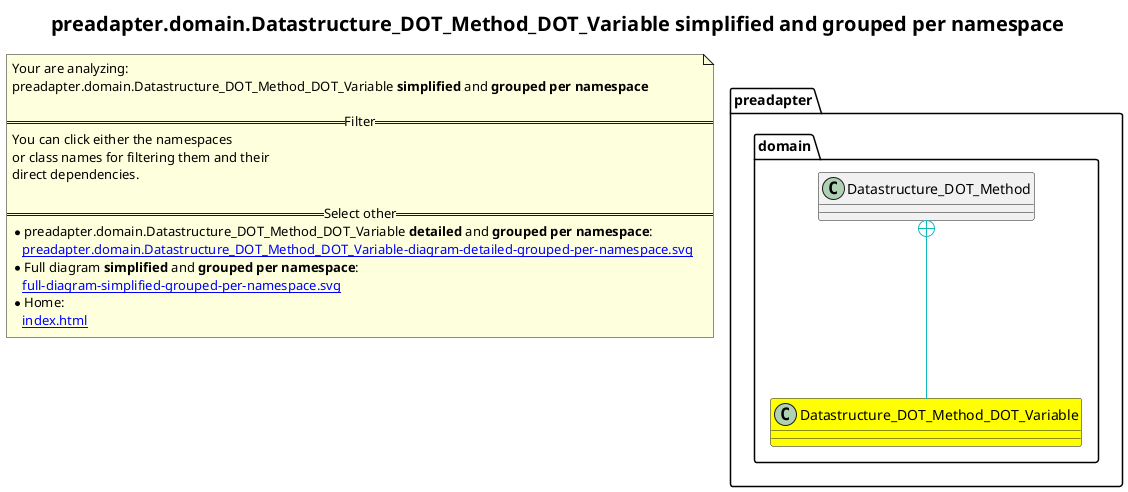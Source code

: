 @startuml
title <size:20>preadapter.domain.Datastructure_DOT_Method_DOT_Variable **simplified** and **grouped per namespace**</size>
note "Your are analyzing:\npreadapter.domain.Datastructure_DOT_Method_DOT_Variable **simplified** and **grouped per namespace**\n\n==Filter==\nYou can click either the namespaces \nor class names for filtering them and their\ndirect dependencies.\n\n==Select other==\n* preadapter.domain.Datastructure_DOT_Method_DOT_Variable **detailed** and **grouped per namespace**:\n   [[preadapter.domain.Datastructure_DOT_Method_DOT_Variable-diagram-detailed-grouped-per-namespace.svg]]\n* Full diagram **simplified** and **grouped per namespace**:\n   [[full-diagram-simplified-grouped-per-namespace.svg]]\n* Home:\n   [[index.html]]" as FloatingNote
namespace preadapter [[preadapter-diagram-simplified-grouped-per-namespace.svg]] {
namespace preadapter.domain [[preadapter.domain-diagram-simplified-grouped-per-namespace.svg]] {
  class preadapter.domain.Datastructure_DOT_Method_DOT_Variable [[preadapter.domain.Datastructure_DOT_Method_DOT_Variable-diagram-simplified-grouped-per-namespace.svg]] #yellow {
  }
  class preadapter.domain.Datastructure_DOT_Method [[preadapter.domain.Datastructure_DOT_Method-diagram-simplified-grouped-per-namespace.svg]]  {
  }
'Compared namespace preadapter.domain [[preadapter.domain-diagram-simplified-grouped-per-namespace.svg]] { with last element of   }
' Closing all previous_sub_namespace_list namespace None because file analysis is finished.
' Closing namespace domain
}
' Closing namespace preadapter
}
 ' *************************************** 
 ' *************************************** 
 ' *************************************** 
' Class relations extracted from namespace:
' preadapter.domain
preadapter.domain.Datastructure_DOT_Method +-[#10BBBB]- preadapter.domain.Datastructure_DOT_Method_DOT_Variable 
@enduml